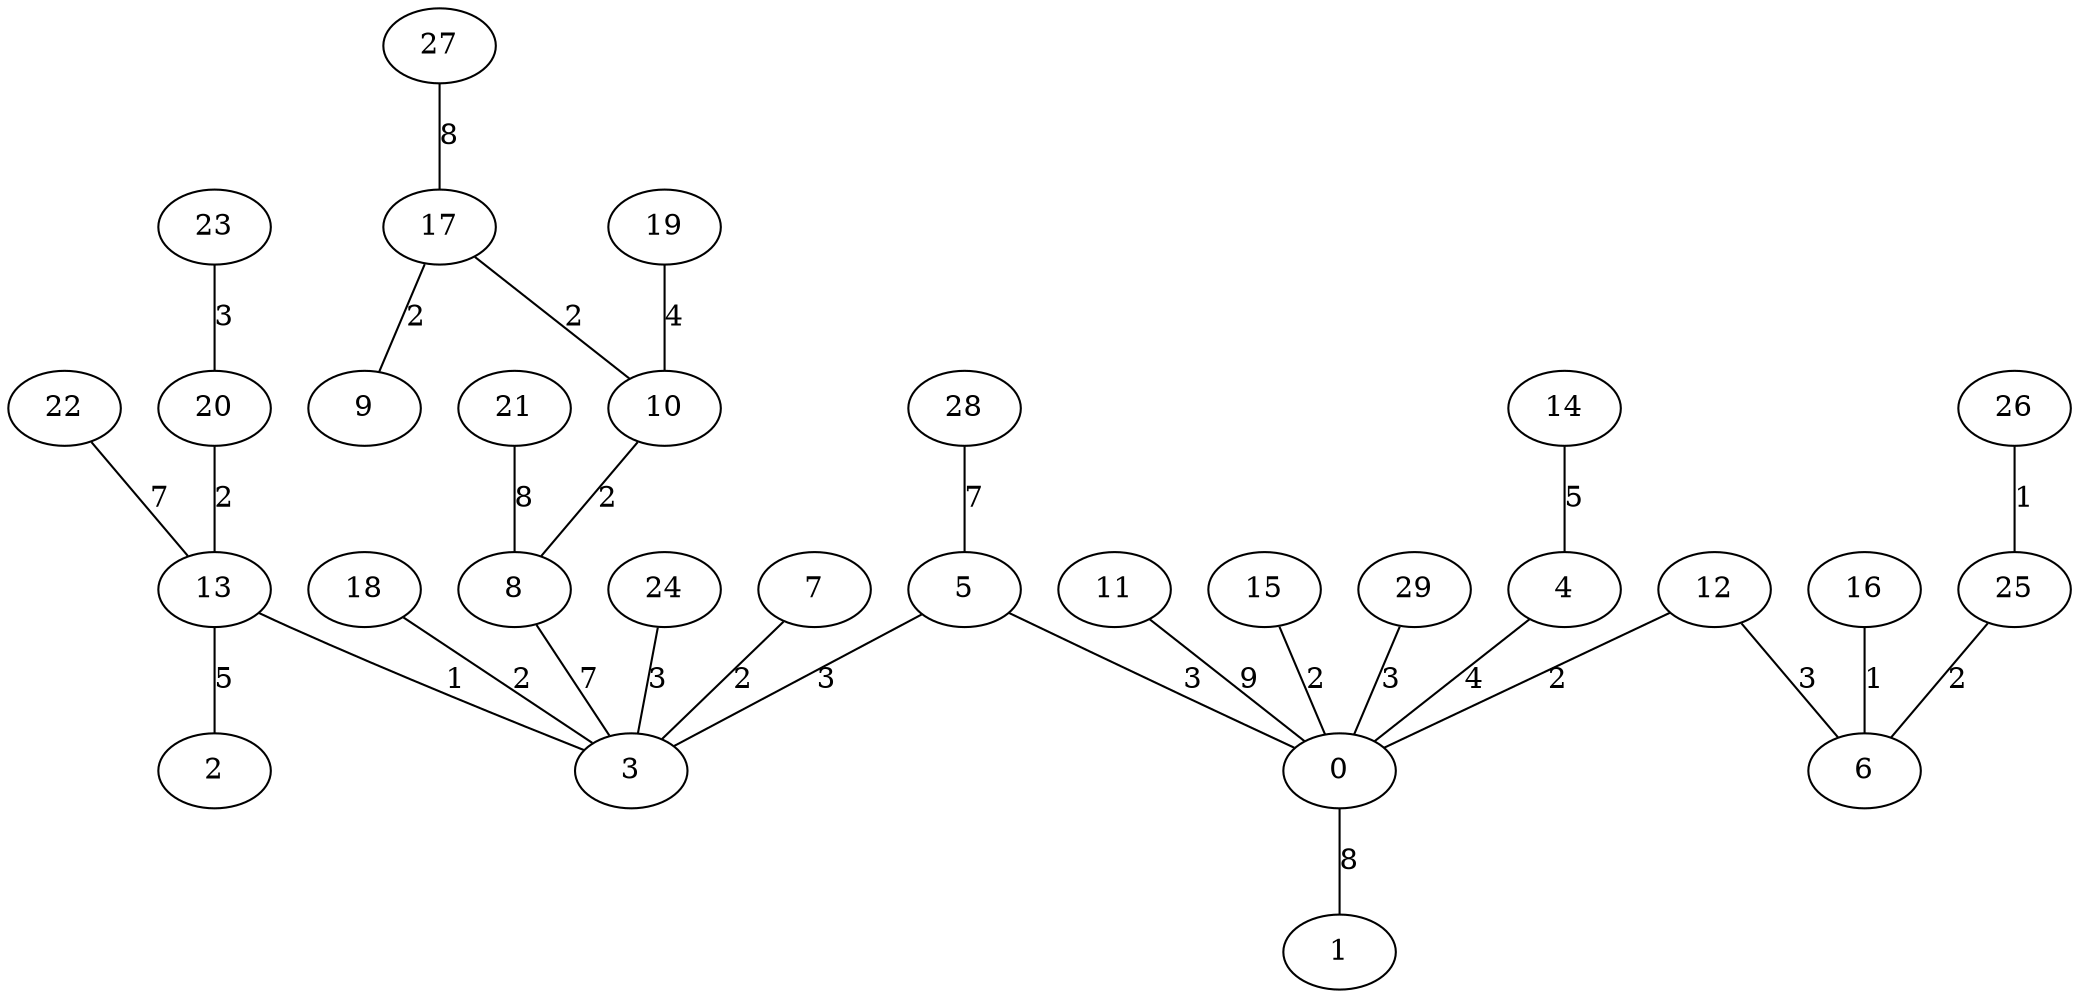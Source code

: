 graph {
	13 [label=13]
	3 [label=3]
	16 [label=16]
	6 [label=6]
	26 [label=26]
	25 [label=25]
	7 [label=7]
	10 [label=10]
	8 [label=8]
	12 [label=12]
	0 [label=0]
	15 [label=15]
	17 [label=17]
	9 [label=9]
	18 [label=18]
	20 [label=20]
	5 [label=5]
	23 [label=23]
	24 [label=24]
	29 [label=29]
	4 [label=4]
	19 [label=19]
	2 [label=2]
	14 [label=14]
	22 [label=22]
	28 [label=28]
	1 [label=1]
	21 [label=21]
	27 [label=27]
	11 [label=11]
	13 -- 3 [label=1]
	16 -- 6 [label=1]
	26 -- 25 [label=1]
	7 -- 3 [label=2]
	10 -- 8 [label=2]
	12 -- 0 [label=2]
	15 -- 0 [label=2]
	17 -- 10 [label=2]
	17 -- 9 [label=2]
	18 -- 3 [label=2]
	20 -- 13 [label=2]
	25 -- 6 [label=2]
	5 -- 3 [label=3]
	5 -- 0 [label=3]
	12 -- 6 [label=3]
	23 -- 20 [label=3]
	24 -- 3 [label=3]
	29 -- 0 [label=3]
	4 -- 0 [label=4]
	19 -- 10 [label=4]
	13 -- 2 [label=5]
	14 -- 4 [label=5]
	8 -- 3 [label=7]
	22 -- 13 [label=7]
	28 -- 5 [label=7]
	0 -- 1 [label=8]
	21 -- 8 [label=8]
	27 -- 17 [label=8]
	11 -- 0 [label=9]
}
